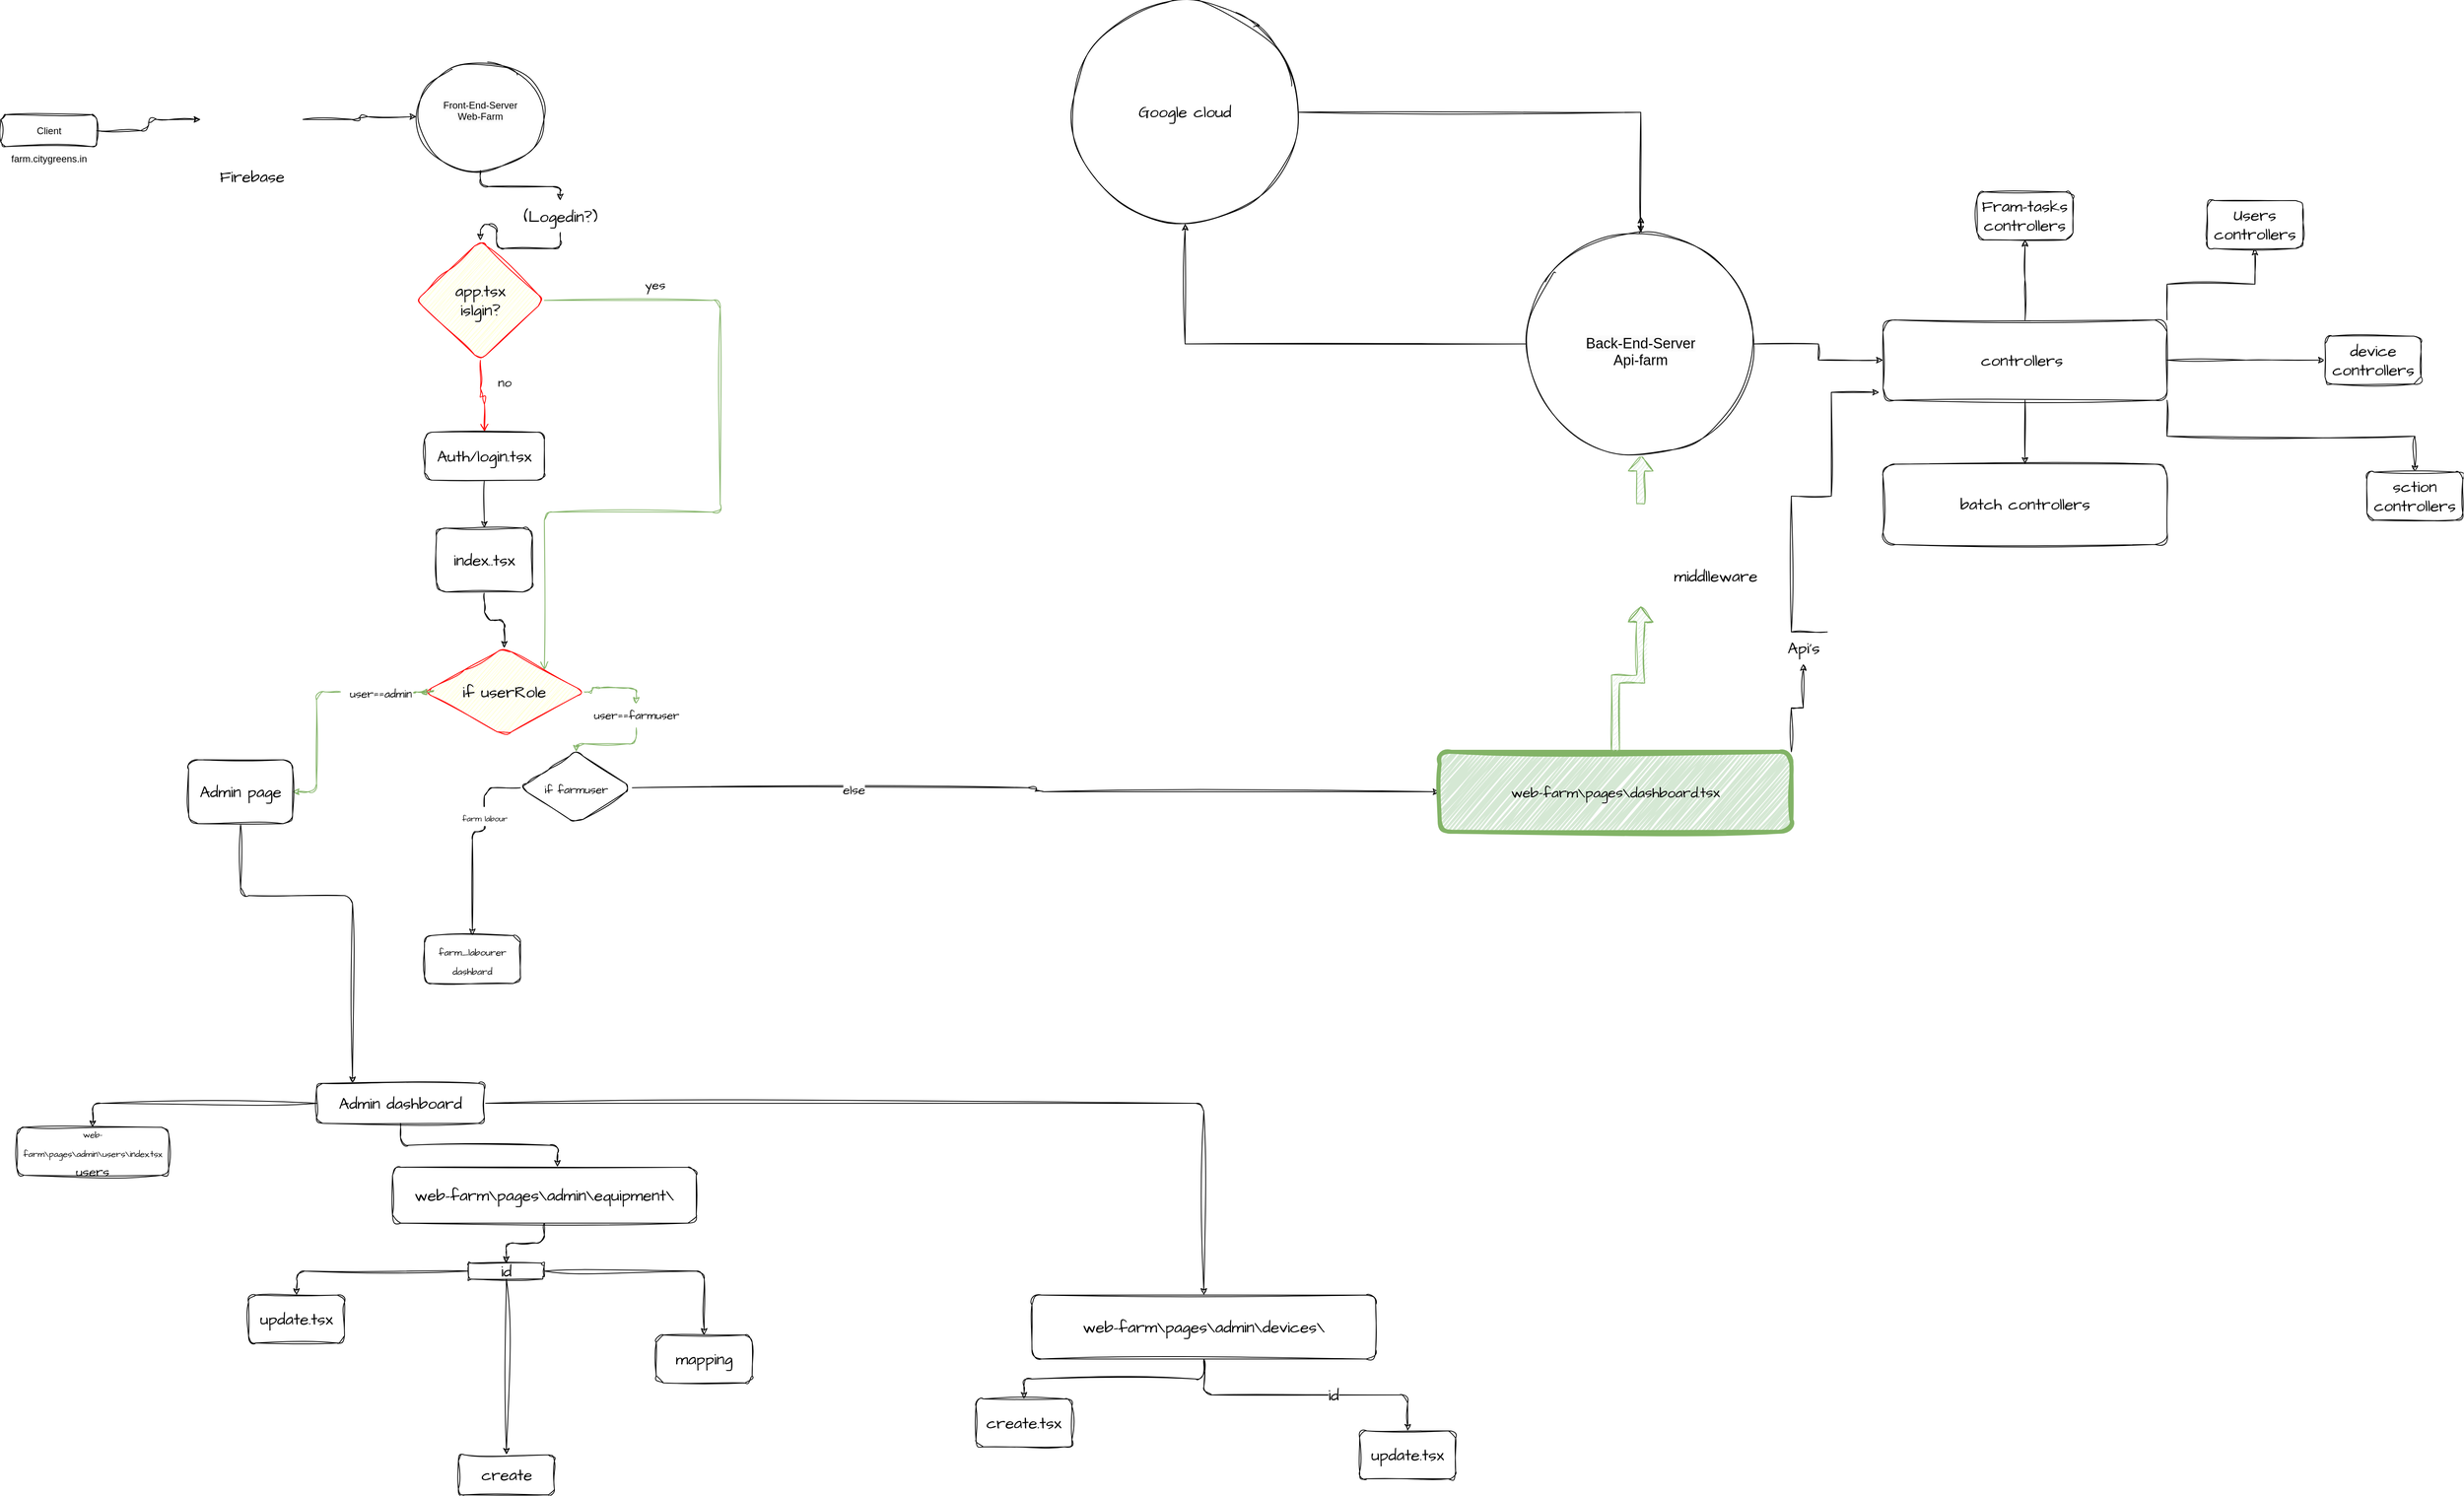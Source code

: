 <mxfile version="22.1.11" type="github">
  <diagram name="Page-1" id="38AWu0ithDpehenj5_Hg">
    <mxGraphModel dx="2950" dy="2254" grid="1" gridSize="10" guides="1" tooltips="1" connect="1" arrows="1" fold="1" page="1" pageScale="1" pageWidth="850" pageHeight="1100" math="0" shadow="0">
      <root>
        <mxCell id="0" />
        <mxCell id="1" parent="0" />
        <mxCell id="stBYUiCJ1t7HYM49T5S_-6" style="edgeStyle=orthogonalEdgeStyle;rounded=1;orthogonalLoop=1;jettySize=auto;html=1;entryX=0;entryY=0.5;entryDx=0;entryDy=0;sketch=1;curveFitting=1;jiggle=2;" parent="1" source="5xN0W6Zi_0lcxwB41Lh0-23" target="stBYUiCJ1t7HYM49T5S_-11" edge="1">
          <mxGeometry relative="1" as="geometry">
            <mxPoint x="370" y="85" as="targetPoint" />
          </mxGeometry>
        </mxCell>
        <mxCell id="stBYUiCJ1t7HYM49T5S_-5" value="" style="rounded=1;whiteSpace=wrap;html=1;sketch=1;curveFitting=1;jiggle=2;" parent="1" vertex="1">
          <mxGeometry x="-160" y="92.5" width="120" height="40" as="geometry" />
        </mxCell>
        <mxCell id="stBYUiCJ1t7HYM49T5S_-7" value="Client" style="text;html=1;align=center;verticalAlign=middle;resizable=0;points=[];autosize=1;strokeColor=none;fillColor=none;rounded=1;sketch=1;curveFitting=1;jiggle=2;" parent="1" vertex="1">
          <mxGeometry x="-125" y="97.5" width="50" height="30" as="geometry" />
        </mxCell>
        <mxCell id="stBYUiCJ1t7HYM49T5S_-10" value="farm.citygreens.in" style="text;html=1;align=center;verticalAlign=middle;resizable=0;points=[];autosize=1;strokeColor=none;fillColor=none;rounded=1;sketch=1;curveFitting=1;jiggle=2;" parent="1" vertex="1">
          <mxGeometry x="-160" y="132.5" width="120" height="30" as="geometry" />
        </mxCell>
        <mxCell id="stBYUiCJ1t7HYM49T5S_-19" value="" style="edgeStyle=orthogonalEdgeStyle;rounded=1;sketch=1;hachureGap=4;jiggle=2;curveFitting=1;orthogonalLoop=1;jettySize=auto;html=1;fontFamily=Architects Daughter;fontSource=https%3A%2F%2Ffonts.googleapis.com%2Fcss%3Ffamily%3DArchitects%2BDaughter;fontSize=16;" parent="1" source="stBYUiCJ1t7HYM49T5S_-205" target="stBYUiCJ1t7HYM49T5S_-14" edge="1">
          <mxGeometry relative="1" as="geometry" />
        </mxCell>
        <mxCell id="stBYUiCJ1t7HYM49T5S_-11" value="&#xa;&lt;span style=&quot;color: rgb(0, 0, 0); font-family: Helvetica; font-size: 12px; font-style: normal; font-variant-ligatures: normal; font-variant-caps: normal; font-weight: 400; letter-spacing: normal; orphans: 2; text-align: center; text-indent: 0px; text-transform: none; widows: 2; word-spacing: 0px; -webkit-text-stroke-width: 0px; background-color: rgb(251, 251, 251); text-decoration-thickness: initial; text-decoration-style: initial; text-decoration-color: initial; float: none; display: inline !important;&quot;&gt;Front-End-Server&lt;/span&gt;&lt;br style=&quot;border-color: var(--border-color); color: rgb(0, 0, 0); font-family: Helvetica; font-size: 12px; font-style: normal; font-variant-ligatures: normal; font-variant-caps: normal; font-weight: 400; letter-spacing: normal; orphans: 2; text-align: center; text-indent: 0px; text-transform: none; widows: 2; word-spacing: 0px; -webkit-text-stroke-width: 0px; background-color: rgb(251, 251, 251); text-decoration-thickness: initial; text-decoration-style: initial; text-decoration-color: initial;&quot;&gt;&lt;span style=&quot;color: rgb(0, 0, 0); font-family: Helvetica; font-size: 12px; font-style: normal; font-variant-ligatures: normal; font-variant-caps: normal; font-weight: 400; letter-spacing: normal; orphans: 2; text-align: center; text-indent: 0px; text-transform: none; widows: 2; word-spacing: 0px; -webkit-text-stroke-width: 0px; background-color: rgb(251, 251, 251); text-decoration-thickness: initial; text-decoration-style: initial; text-decoration-color: initial; float: none; display: inline !important;&quot;&gt;Web-Farm&lt;/span&gt;&#xa;&#xa;" style="ellipse;whiteSpace=wrap;html=1;rounded=1;sketch=1;curveFitting=1;jiggle=2;" parent="1" vertex="1">
          <mxGeometry x="360" y="27.5" width="160" height="135" as="geometry" />
        </mxCell>
        <mxCell id="stBYUiCJ1t7HYM49T5S_-14" value="app.tsx&lt;br&gt;islgin?" style="rhombus;whiteSpace=wrap;html=1;fontColor=#000000;fillColor=#ffffc0;strokeColor=#ff0000;rounded=1;sketch=1;hachureGap=4;jiggle=2;curveFitting=1;fontFamily=Architects Daughter;fontSource=https%3A%2F%2Ffonts.googleapis.com%2Fcss%3Ffamily%3DArchitects%2BDaughter;fontSize=20;" parent="1" vertex="1">
          <mxGeometry x="360" y="250" width="160" height="150" as="geometry" />
        </mxCell>
        <mxCell id="stBYUiCJ1t7HYM49T5S_-15" value="no" style="edgeStyle=orthogonalEdgeStyle;html=1;align=left;verticalAlign=bottom;endArrow=open;endSize=8;strokeColor=#ff0000;rounded=1;sketch=1;hachureGap=4;jiggle=2;curveFitting=1;fontFamily=Architects Daughter;fontSource=https%3A%2F%2Ffonts.googleapis.com%2Fcss%3Ffamily%3DArchitects%2BDaughter;fontSize=16;entryX=0.5;entryY=0;entryDx=0;entryDy=0;" parent="1" source="stBYUiCJ1t7HYM49T5S_-14" target="stBYUiCJ1t7HYM49T5S_-21" edge="1">
          <mxGeometry x="0.053" y="16" relative="1" as="geometry">
            <mxPoint x="710" y="380" as="targetPoint" />
            <mxPoint x="-1" y="-5" as="offset" />
          </mxGeometry>
        </mxCell>
        <mxCell id="stBYUiCJ1t7HYM49T5S_-16" value="yes" style="edgeStyle=orthogonalEdgeStyle;html=1;align=left;verticalAlign=top;endArrow=open;endSize=8;strokeColor=#82b366;rounded=1;sketch=1;hachureGap=4;jiggle=2;curveFitting=1;fontFamily=Architects Daughter;fontSource=https%3A%2F%2Ffonts.googleapis.com%2Fcss%3Ffamily%3DArchitects%2BDaughter;fontSize=16;fillColor=#d5e8d4;entryX=1;entryY=0;entryDx=0;entryDy=0;" parent="1" source="stBYUiCJ1t7HYM49T5S_-14" target="stBYUiCJ1t7HYM49T5S_-27" edge="1">
          <mxGeometry x="-0.726" y="35" relative="1" as="geometry">
            <mxPoint x="710" y="590" as="targetPoint" />
            <Array as="points">
              <mxPoint x="740" y="325" />
              <mxPoint x="740" y="590" />
              <mxPoint x="520" y="590" />
            </Array>
            <mxPoint as="offset" />
          </mxGeometry>
        </mxCell>
        <mxCell id="stBYUiCJ1t7HYM49T5S_-26" value="" style="edgeStyle=orthogonalEdgeStyle;rounded=1;sketch=1;hachureGap=4;jiggle=2;curveFitting=1;orthogonalLoop=1;jettySize=auto;html=1;fontFamily=Architects Daughter;fontSource=https%3A%2F%2Ffonts.googleapis.com%2Fcss%3Ffamily%3DArchitects%2BDaughter;fontSize=16;" parent="1" source="stBYUiCJ1t7HYM49T5S_-21" target="stBYUiCJ1t7HYM49T5S_-25" edge="1">
          <mxGeometry relative="1" as="geometry" />
        </mxCell>
        <mxCell id="stBYUiCJ1t7HYM49T5S_-21" value="Auth/login.tsx" style="rounded=1;whiteSpace=wrap;html=1;sketch=1;hachureGap=4;jiggle=2;curveFitting=1;fontFamily=Architects Daughter;fontSource=https%3A%2F%2Ffonts.googleapis.com%2Fcss%3Ffamily%3DArchitects%2BDaughter;fontSize=20;" parent="1" vertex="1">
          <mxGeometry x="370" y="490" width="150" height="60" as="geometry" />
        </mxCell>
        <mxCell id="stBYUiCJ1t7HYM49T5S_-30" style="edgeStyle=orthogonalEdgeStyle;rounded=1;sketch=1;hachureGap=4;jiggle=2;curveFitting=1;orthogonalLoop=1;jettySize=auto;html=1;entryX=0.5;entryY=0;entryDx=0;entryDy=0;fontFamily=Architects Daughter;fontSource=https%3A%2F%2Ffonts.googleapis.com%2Fcss%3Ffamily%3DArchitects%2BDaughter;fontSize=16;" parent="1" source="stBYUiCJ1t7HYM49T5S_-25" target="stBYUiCJ1t7HYM49T5S_-27" edge="1">
          <mxGeometry relative="1" as="geometry" />
        </mxCell>
        <mxCell id="stBYUiCJ1t7HYM49T5S_-25" value="index..tsx" style="whiteSpace=wrap;html=1;fontSize=20;fontFamily=Architects Daughter;rounded=1;sketch=1;hachureGap=4;jiggle=2;curveFitting=1;fontSource=https%3A%2F%2Ffonts.googleapis.com%2Fcss%3Ffamily%3DArchitects%2BDaughter;" parent="1" vertex="1">
          <mxGeometry x="385" y="610" width="120" height="80" as="geometry" />
        </mxCell>
        <mxCell id="stBYUiCJ1t7HYM49T5S_-169" style="edgeStyle=orthogonalEdgeStyle;rounded=1;sketch=1;hachureGap=4;jiggle=2;curveFitting=1;orthogonalLoop=1;jettySize=auto;html=1;fontFamily=Architects Daughter;fontSource=https%3A%2F%2Ffonts.googleapis.com%2Fcss%3Ffamily%3DArchitects%2BDaughter;fontSize=16;fillColor=#d5e8d4;strokeColor=#82b366;entryX=0.5;entryY=0;entryDx=0;entryDy=0;" parent="1" source="stBYUiCJ1t7HYM49T5S_-179" target="stBYUiCJ1t7HYM49T5S_-176" edge="1">
          <mxGeometry relative="1" as="geometry">
            <mxPoint x="420" y="890" as="targetPoint" />
          </mxGeometry>
        </mxCell>
        <mxCell id="stBYUiCJ1t7HYM49T5S_-173" style="edgeStyle=orthogonalEdgeStyle;rounded=1;sketch=1;hachureGap=4;jiggle=2;curveFitting=1;orthogonalLoop=1;jettySize=auto;html=1;entryX=1;entryY=0.5;entryDx=0;entryDy=0;fontFamily=Architects Daughter;fontSource=https%3A%2F%2Ffonts.googleapis.com%2Fcss%3Ffamily%3DArchitects%2BDaughter;fontSize=16;fillColor=#d5e8d4;strokeColor=#82b366;" parent="1" source="stBYUiCJ1t7HYM49T5S_-177" target="stBYUiCJ1t7HYM49T5S_-172" edge="1">
          <mxGeometry relative="1" as="geometry" />
        </mxCell>
        <mxCell id="stBYUiCJ1t7HYM49T5S_-27" value="if userRole" style="rhombus;whiteSpace=wrap;html=1;fontColor=#000000;fillColor=#ffffc0;strokeColor=#ff0000;rounded=1;sketch=1;hachureGap=4;jiggle=2;curveFitting=1;fontFamily=Architects Daughter;fontSource=https%3A%2F%2Ffonts.googleapis.com%2Fcss%3Ffamily%3DArchitects%2BDaughter;fontSize=20;" parent="1" vertex="1">
          <mxGeometry x="370" y="760" width="200" height="110" as="geometry" />
        </mxCell>
        <mxCell id="stBYUiCJ1t7HYM49T5S_-189" value="" style="edgeStyle=orthogonalEdgeStyle;rounded=1;sketch=1;hachureGap=4;jiggle=2;curveFitting=1;orthogonalLoop=1;jettySize=auto;html=1;fontFamily=Architects Daughter;fontSource=https%3A%2F%2Ffonts.googleapis.com%2Fcss%3Ffamily%3DArchitects%2BDaughter;fontSize=16;" parent="1" source="stBYUiCJ1t7HYM49T5S_-172" target="stBYUiCJ1t7HYM49T5S_-188" edge="1">
          <mxGeometry relative="1" as="geometry">
            <Array as="points">
              <mxPoint x="140" y="1070" />
              <mxPoint x="280" y="1070" />
            </Array>
          </mxGeometry>
        </mxCell>
        <mxCell id="stBYUiCJ1t7HYM49T5S_-172" value="Admin page" style="rounded=1;whiteSpace=wrap;html=1;sketch=1;hachureGap=4;jiggle=2;curveFitting=1;fontFamily=Architects Daughter;fontSource=https%3A%2F%2Ffonts.googleapis.com%2Fcss%3Ffamily%3DArchitects%2BDaughter;fontSize=20;" parent="1" vertex="1">
          <mxGeometry x="75" y="900" width="130" height="80" as="geometry" />
        </mxCell>
        <mxCell id="stBYUiCJ1t7HYM49T5S_-181" style="edgeStyle=orthogonalEdgeStyle;rounded=1;sketch=1;hachureGap=4;jiggle=2;curveFitting=1;orthogonalLoop=1;jettySize=auto;html=1;exitX=0;exitY=0.5;exitDx=0;exitDy=0;fontFamily=Architects Daughter;fontSource=https%3A%2F%2Ffonts.googleapis.com%2Fcss%3Ffamily%3DArchitects%2BDaughter;fontSize=16;" parent="1" source="stBYUiCJ1t7HYM49T5S_-176" target="stBYUiCJ1t7HYM49T5S_-182" edge="1">
          <mxGeometry relative="1" as="geometry">
            <mxPoint x="390" y="960" as="targetPoint" />
            <Array as="points">
              <mxPoint x="445" y="935" />
              <mxPoint x="445" y="990" />
            </Array>
          </mxGeometry>
        </mxCell>
        <mxCell id="stBYUiCJ1t7HYM49T5S_-183" value="&lt;font style=&quot;font-size: 10px;&quot;&gt;farm labour&lt;/font&gt;" style="edgeLabel;html=1;align=center;verticalAlign=middle;resizable=0;points=[];fontSize=20;fontFamily=Architects Daughter;" parent="stBYUiCJ1t7HYM49T5S_-181" vertex="1" connectable="0">
          <mxGeometry x="-0.765" relative="1" as="geometry">
            <mxPoint x="-16" y="35" as="offset" />
          </mxGeometry>
        </mxCell>
        <mxCell id="stBYUiCJ1t7HYM49T5S_-185" value="" style="edgeStyle=orthogonalEdgeStyle;rounded=1;sketch=1;hachureGap=4;jiggle=2;curveFitting=1;orthogonalLoop=1;jettySize=auto;html=1;fontFamily=Architects Daughter;fontSource=https%3A%2F%2Ffonts.googleapis.com%2Fcss%3Ffamily%3DArchitects%2BDaughter;fontSize=16;" parent="1" source="stBYUiCJ1t7HYM49T5S_-176" target="stBYUiCJ1t7HYM49T5S_-184" edge="1">
          <mxGeometry relative="1" as="geometry" />
        </mxCell>
        <mxCell id="stBYUiCJ1t7HYM49T5S_-186" value="&lt;font style=&quot;font-size: 16px;&quot;&gt;else&lt;/font&gt;" style="edgeLabel;html=1;align=center;verticalAlign=middle;resizable=0;points=[];fontSize=20;fontFamily=Architects Daughter;" parent="stBYUiCJ1t7HYM49T5S_-185" vertex="1" connectable="0">
          <mxGeometry x="-0.454" y="-1" relative="1" as="geometry">
            <mxPoint as="offset" />
          </mxGeometry>
        </mxCell>
        <mxCell id="stBYUiCJ1t7HYM49T5S_-176" value="&lt;font style=&quot;font-size: 14px;&quot;&gt;if farmuser&lt;/font&gt;" style="rhombus;whiteSpace=wrap;html=1;rounded=1;sketch=1;hachureGap=4;jiggle=2;curveFitting=1;fontFamily=Architects Daughter;fontSource=https%3A%2F%2Ffonts.googleapis.com%2Fcss%3Ffamily%3DArchitects%2BDaughter;fontSize=20;" parent="1" vertex="1">
          <mxGeometry x="490" y="890" width="140" height="90" as="geometry" />
        </mxCell>
        <mxCell id="stBYUiCJ1t7HYM49T5S_-178" value="" style="edgeStyle=orthogonalEdgeStyle;rounded=1;sketch=1;hachureGap=4;jiggle=2;curveFitting=1;orthogonalLoop=1;jettySize=auto;html=1;entryX=1;entryY=0.5;entryDx=0;entryDy=0;fontFamily=Architects Daughter;fontSource=https%3A%2F%2Ffonts.googleapis.com%2Fcss%3Ffamily%3DArchitects%2BDaughter;fontSize=16;fillColor=#d5e8d4;strokeColor=#82b366;" parent="1" source="stBYUiCJ1t7HYM49T5S_-27" target="stBYUiCJ1t7HYM49T5S_-177" edge="1">
          <mxGeometry relative="1" as="geometry">
            <mxPoint x="370" y="815" as="sourcePoint" />
            <mxPoint x="240" y="890" as="targetPoint" />
          </mxGeometry>
        </mxCell>
        <mxCell id="stBYUiCJ1t7HYM49T5S_-177" value="&lt;font style=&quot;font-size: 14px;&quot;&gt;user==admin&lt;/font&gt;" style="text;html=1;align=center;verticalAlign=middle;resizable=0;points=[];autosize=1;strokeColor=none;fillColor=none;fontSize=20;fontFamily=Architects Daughter;" parent="1" vertex="1">
          <mxGeometry x="265" y="795" width="100" height="40" as="geometry" />
        </mxCell>
        <mxCell id="stBYUiCJ1t7HYM49T5S_-180" value="" style="edgeStyle=orthogonalEdgeStyle;rounded=1;sketch=1;hachureGap=4;jiggle=2;curveFitting=1;orthogonalLoop=1;jettySize=auto;html=1;fontFamily=Architects Daughter;fontSource=https%3A%2F%2Ffonts.googleapis.com%2Fcss%3Ffamily%3DArchitects%2BDaughter;fontSize=16;fillColor=#d5e8d4;strokeColor=#82b366;entryX=0.5;entryY=0;entryDx=0;entryDy=0;" parent="1" source="stBYUiCJ1t7HYM49T5S_-27" target="stBYUiCJ1t7HYM49T5S_-179" edge="1">
          <mxGeometry relative="1" as="geometry">
            <mxPoint x="470" y="910" as="targetPoint" />
            <mxPoint x="470" y="870" as="sourcePoint" />
            <Array as="points">
              <mxPoint x="580" y="815" />
              <mxPoint x="580" y="810" />
              <mxPoint x="635" y="810" />
            </Array>
          </mxGeometry>
        </mxCell>
        <mxCell id="stBYUiCJ1t7HYM49T5S_-179" value="&lt;font style=&quot;font-size: 14px;&quot;&gt;user==farmuser&lt;/font&gt;" style="text;html=1;align=center;verticalAlign=middle;resizable=0;points=[];autosize=1;strokeColor=none;fillColor=none;fontSize=14;fontFamily=Architects Daughter;" parent="1" vertex="1">
          <mxGeometry x="570" y="830" width="130" height="30" as="geometry" />
        </mxCell>
        <mxCell id="stBYUiCJ1t7HYM49T5S_-182" value="&lt;font style=&quot;font-size: 12px;&quot;&gt;farm_labourer dashbard&lt;/font&gt;" style="rounded=1;whiteSpace=wrap;html=1;sketch=1;hachureGap=4;jiggle=2;curveFitting=1;fontFamily=Architects Daughter;fontSource=https%3A%2F%2Ffonts.googleapis.com%2Fcss%3Ffamily%3DArchitects%2BDaughter;fontSize=20;" parent="1" vertex="1">
          <mxGeometry x="370" y="1120" width="120" height="60" as="geometry" />
        </mxCell>
        <mxCell id="5xN0W6Zi_0lcxwB41Lh0-8" style="edgeStyle=orthogonalEdgeStyle;rounded=0;sketch=1;hachureGap=4;jiggle=2;curveFitting=1;orthogonalLoop=1;jettySize=auto;html=1;entryX=0.5;entryY=1;entryDx=0;entryDy=0;fontFamily=Architects Daughter;fontSource=https%3A%2F%2Ffonts.googleapis.com%2Fcss%3Ffamily%3DArchitects%2BDaughter;fontSize=16;fillColor=#d5e8d4;strokeColor=#82b366;shape=flexArrow;" edge="1" parent="1" source="5xN0W6Zi_0lcxwB41Lh0-27" target="5xN0W6Zi_0lcxwB41Lh0-7">
          <mxGeometry relative="1" as="geometry" />
        </mxCell>
        <mxCell id="stBYUiCJ1t7HYM49T5S_-184" value="&lt;font style=&quot;font-size: 18px;&quot;&gt;web-farm\pages\dashboard.tsx&lt;/font&gt;" style="whiteSpace=wrap;html=1;fontSize=20;fontFamily=Architects Daughter;rounded=1;sketch=1;hachureGap=4;jiggle=2;curveFitting=1;fontSource=https%3A%2F%2Ffonts.googleapis.com%2Fcss%3Ffamily%3DArchitects%2BDaughter;fillColor=#d5e8d4;strokeColor=#82b366;strokeWidth=5;" parent="1" vertex="1">
          <mxGeometry x="1640" y="890" width="440" height="100" as="geometry" />
        </mxCell>
        <mxCell id="stBYUiCJ1t7HYM49T5S_-191" value="" style="edgeStyle=orthogonalEdgeStyle;rounded=1;sketch=1;hachureGap=4;jiggle=2;curveFitting=1;orthogonalLoop=1;jettySize=auto;html=1;fontFamily=Architects Daughter;fontSource=https%3A%2F%2Ffonts.googleapis.com%2Fcss%3Ffamily%3DArchitects%2BDaughter;fontSize=16;" parent="1" source="stBYUiCJ1t7HYM49T5S_-188" target="stBYUiCJ1t7HYM49T5S_-190" edge="1">
          <mxGeometry relative="1" as="geometry" />
        </mxCell>
        <mxCell id="stBYUiCJ1t7HYM49T5S_-204" value="" style="edgeStyle=orthogonalEdgeStyle;rounded=1;sketch=1;hachureGap=4;jiggle=2;curveFitting=1;orthogonalLoop=1;jettySize=auto;html=1;fontFamily=Architects Daughter;fontSource=https%3A%2F%2Ffonts.googleapis.com%2Fcss%3Ffamily%3DArchitects%2BDaughter;fontSize=16;" parent="1" source="stBYUiCJ1t7HYM49T5S_-188" target="stBYUiCJ1t7HYM49T5S_-203" edge="1">
          <mxGeometry relative="1" as="geometry" />
        </mxCell>
        <mxCell id="stBYUiCJ1t7HYM49T5S_-188" value="Admin dashboard" style="whiteSpace=wrap;html=1;fontSize=20;fontFamily=Architects Daughter;rounded=1;sketch=1;hachureGap=4;jiggle=2;curveFitting=1;fontSource=https%3A%2F%2Ffonts.googleapis.com%2Fcss%3Ffamily%3DArchitects%2BDaughter;" parent="1" vertex="1">
          <mxGeometry x="235" y="1305" width="210" height="50" as="geometry" />
        </mxCell>
        <mxCell id="stBYUiCJ1t7HYM49T5S_-190" value="&lt;font style=&quot;&quot;&gt;&lt;span style=&quot;font-size: 11px;&quot;&gt;web-farm\pages\admin\users\index.tsx&lt;/span&gt;&lt;br&gt;&lt;font style=&quot;font-size: 16px;&quot;&gt;users&lt;/font&gt;&lt;br&gt;&lt;/font&gt;" style="whiteSpace=wrap;html=1;fontSize=20;fontFamily=Architects Daughter;rounded=1;sketch=1;hachureGap=4;jiggle=2;curveFitting=1;fontSource=https%3A%2F%2Ffonts.googleapis.com%2Fcss%3Ffamily%3DArchitects%2BDaughter;" parent="1" vertex="1">
          <mxGeometry x="-140" y="1360" width="190" height="60" as="geometry" />
        </mxCell>
        <mxCell id="stBYUiCJ1t7HYM49T5S_-195" value="" style="edgeStyle=orthogonalEdgeStyle;rounded=1;sketch=1;hachureGap=4;jiggle=2;curveFitting=1;orthogonalLoop=1;jettySize=auto;html=1;fontFamily=Architects Daughter;fontSource=https%3A%2F%2Ffonts.googleapis.com%2Fcss%3Ffamily%3DArchitects%2BDaughter;fontSize=16;" parent="1" source="stBYUiCJ1t7HYM49T5S_-192" target="stBYUiCJ1t7HYM49T5S_-194" edge="1">
          <mxGeometry relative="1" as="geometry" />
        </mxCell>
        <mxCell id="stBYUiCJ1t7HYM49T5S_-192" value="&lt;font style=&quot;font-size: 20px;&quot;&gt;web-farm\pages\admin\equipment\&lt;/font&gt;" style="whiteSpace=wrap;html=1;fontSize=20;fontFamily=Architects Daughter;rounded=1;sketch=1;hachureGap=4;jiggle=2;curveFitting=1;fontSource=https%3A%2F%2Ffonts.googleapis.com%2Fcss%3Ffamily%3DArchitects%2BDaughter;" parent="1" vertex="1">
          <mxGeometry x="330" y="1410" width="380" height="70" as="geometry" />
        </mxCell>
        <mxCell id="stBYUiCJ1t7HYM49T5S_-193" style="edgeStyle=orthogonalEdgeStyle;rounded=1;sketch=1;hachureGap=4;jiggle=2;curveFitting=1;orthogonalLoop=1;jettySize=auto;html=1;entryX=0.543;entryY=-0.005;entryDx=0;entryDy=0;entryPerimeter=0;fontFamily=Architects Daughter;fontSource=https%3A%2F%2Ffonts.googleapis.com%2Fcss%3Ffamily%3DArchitects%2BDaughter;fontSize=16;" parent="1" source="stBYUiCJ1t7HYM49T5S_-188" target="stBYUiCJ1t7HYM49T5S_-192" edge="1">
          <mxGeometry relative="1" as="geometry" />
        </mxCell>
        <mxCell id="stBYUiCJ1t7HYM49T5S_-197" value="" style="edgeStyle=orthogonalEdgeStyle;rounded=1;sketch=1;hachureGap=4;jiggle=2;curveFitting=1;orthogonalLoop=1;jettySize=auto;html=1;fontFamily=Architects Daughter;fontSource=https%3A%2F%2Ffonts.googleapis.com%2Fcss%3Ffamily%3DArchitects%2BDaughter;fontSize=16;" parent="1" source="stBYUiCJ1t7HYM49T5S_-194" target="stBYUiCJ1t7HYM49T5S_-196" edge="1">
          <mxGeometry relative="1" as="geometry" />
        </mxCell>
        <mxCell id="stBYUiCJ1t7HYM49T5S_-199" value="" style="edgeStyle=orthogonalEdgeStyle;rounded=1;sketch=1;hachureGap=4;jiggle=2;curveFitting=1;orthogonalLoop=1;jettySize=auto;html=1;fontFamily=Architects Daughter;fontSource=https%3A%2F%2Ffonts.googleapis.com%2Fcss%3Ffamily%3DArchitects%2BDaughter;fontSize=16;" parent="1" source="stBYUiCJ1t7HYM49T5S_-194" target="stBYUiCJ1t7HYM49T5S_-198" edge="1">
          <mxGeometry relative="1" as="geometry" />
        </mxCell>
        <mxCell id="stBYUiCJ1t7HYM49T5S_-201" value="" style="edgeStyle=orthogonalEdgeStyle;rounded=1;sketch=1;hachureGap=4;jiggle=2;curveFitting=1;orthogonalLoop=1;jettySize=auto;html=1;fontFamily=Architects Daughter;fontSource=https%3A%2F%2Ffonts.googleapis.com%2Fcss%3Ffamily%3DArchitects%2BDaughter;fontSize=16;" parent="1" source="stBYUiCJ1t7HYM49T5S_-194" target="stBYUiCJ1t7HYM49T5S_-200" edge="1">
          <mxGeometry relative="1" as="geometry" />
        </mxCell>
        <mxCell id="stBYUiCJ1t7HYM49T5S_-194" value="id" style="whiteSpace=wrap;html=1;fontSize=20;fontFamily=Architects Daughter;rounded=1;sketch=1;hachureGap=4;jiggle=2;curveFitting=1;fontSource=https%3A%2F%2Ffonts.googleapis.com%2Fcss%3Ffamily%3DArchitects%2BDaughter;" parent="1" vertex="1">
          <mxGeometry x="425" y="1530" width="95" height="20" as="geometry" />
        </mxCell>
        <mxCell id="stBYUiCJ1t7HYM49T5S_-196" value="update.tsx" style="whiteSpace=wrap;html=1;fontSize=20;fontFamily=Architects Daughter;rounded=1;sketch=1;hachureGap=4;jiggle=2;curveFitting=1;fontSource=https%3A%2F%2Ffonts.googleapis.com%2Fcss%3Ffamily%3DArchitects%2BDaughter;" parent="1" vertex="1">
          <mxGeometry x="150" y="1570" width="120" height="60" as="geometry" />
        </mxCell>
        <mxCell id="stBYUiCJ1t7HYM49T5S_-198" value="create" style="whiteSpace=wrap;html=1;fontSize=20;fontFamily=Architects Daughter;rounded=1;sketch=1;hachureGap=4;jiggle=2;curveFitting=1;fontSource=https%3A%2F%2Ffonts.googleapis.com%2Fcss%3Ffamily%3DArchitects%2BDaughter;" parent="1" vertex="1">
          <mxGeometry x="412.5" y="1770" width="120" height="50" as="geometry" />
        </mxCell>
        <mxCell id="stBYUiCJ1t7HYM49T5S_-200" value="mapping" style="whiteSpace=wrap;html=1;fontSize=20;fontFamily=Architects Daughter;rounded=1;sketch=1;hachureGap=4;jiggle=2;curveFitting=1;fontSource=https%3A%2F%2Ffonts.googleapis.com%2Fcss%3Ffamily%3DArchitects%2BDaughter;" parent="1" vertex="1">
          <mxGeometry x="660" y="1620" width="120" height="60" as="geometry" />
        </mxCell>
        <mxCell id="stBYUiCJ1t7HYM49T5S_-208" value="" style="edgeStyle=orthogonalEdgeStyle;rounded=1;sketch=1;hachureGap=4;jiggle=2;curveFitting=1;orthogonalLoop=1;jettySize=auto;html=1;fontFamily=Architects Daughter;fontSource=https%3A%2F%2Ffonts.googleapis.com%2Fcss%3Ffamily%3DArchitects%2BDaughter;fontSize=16;" parent="1" source="stBYUiCJ1t7HYM49T5S_-203" target="stBYUiCJ1t7HYM49T5S_-207" edge="1">
          <mxGeometry relative="1" as="geometry" />
        </mxCell>
        <mxCell id="stBYUiCJ1t7HYM49T5S_-210" value="" style="edgeStyle=orthogonalEdgeStyle;rounded=1;sketch=1;hachureGap=4;jiggle=2;curveFitting=1;orthogonalLoop=1;jettySize=auto;html=1;fontFamily=Architects Daughter;fontSource=https%3A%2F%2Ffonts.googleapis.com%2Fcss%3Ffamily%3DArchitects%2BDaughter;fontSize=16;" parent="1" source="stBYUiCJ1t7HYM49T5S_-203" target="stBYUiCJ1t7HYM49T5S_-209" edge="1">
          <mxGeometry relative="1" as="geometry" />
        </mxCell>
        <mxCell id="stBYUiCJ1t7HYM49T5S_-211" value="id" style="edgeLabel;html=1;align=center;verticalAlign=middle;resizable=0;points=[];fontSize=20;fontFamily=Architects Daughter;" parent="stBYUiCJ1t7HYM49T5S_-210" vertex="1" connectable="0">
          <mxGeometry x="0.2" relative="1" as="geometry">
            <mxPoint as="offset" />
          </mxGeometry>
        </mxCell>
        <mxCell id="stBYUiCJ1t7HYM49T5S_-203" value="web-farm\pages\admin\devices\" style="whiteSpace=wrap;html=1;fontSize=20;fontFamily=Architects Daughter;rounded=1;sketch=1;hachureGap=4;jiggle=2;curveFitting=1;fontSource=https%3A%2F%2Ffonts.googleapis.com%2Fcss%3Ffamily%3DArchitects%2BDaughter;" parent="1" vertex="1">
          <mxGeometry x="1130" y="1570" width="430" height="80" as="geometry" />
        </mxCell>
        <mxCell id="stBYUiCJ1t7HYM49T5S_-206" value="" style="edgeStyle=orthogonalEdgeStyle;rounded=1;sketch=1;hachureGap=4;jiggle=2;curveFitting=1;orthogonalLoop=1;jettySize=auto;html=1;fontFamily=Architects Daughter;fontSource=https%3A%2F%2Ffonts.googleapis.com%2Fcss%3Ffamily%3DArchitects%2BDaughter;fontSize=16;" parent="1" source="stBYUiCJ1t7HYM49T5S_-11" target="stBYUiCJ1t7HYM49T5S_-205" edge="1">
          <mxGeometry relative="1" as="geometry">
            <mxPoint x="440" y="163" as="sourcePoint" />
            <mxPoint x="440" y="250" as="targetPoint" />
          </mxGeometry>
        </mxCell>
        <mxCell id="stBYUiCJ1t7HYM49T5S_-205" value="(Logedin?)" style="text;html=1;align=center;verticalAlign=middle;resizable=0;points=[];autosize=1;strokeColor=none;fillColor=none;fontSize=20;fontFamily=Architects Daughter;" parent="1" vertex="1">
          <mxGeometry x="480" y="200" width="120" height="40" as="geometry" />
        </mxCell>
        <mxCell id="stBYUiCJ1t7HYM49T5S_-207" value="create.tsx" style="whiteSpace=wrap;html=1;fontSize=20;fontFamily=Architects Daughter;rounded=1;sketch=1;hachureGap=4;jiggle=2;curveFitting=1;fontSource=https%3A%2F%2Ffonts.googleapis.com%2Fcss%3Ffamily%3DArchitects%2BDaughter;" parent="1" vertex="1">
          <mxGeometry x="1060" y="1700" width="120" height="60" as="geometry" />
        </mxCell>
        <mxCell id="stBYUiCJ1t7HYM49T5S_-209" value="update.tsx" style="whiteSpace=wrap;html=1;fontSize=20;fontFamily=Architects Daughter;rounded=1;sketch=1;hachureGap=4;jiggle=2;curveFitting=1;fontSource=https%3A%2F%2Ffonts.googleapis.com%2Fcss%3Ffamily%3DArchitects%2BDaughter;" parent="1" vertex="1">
          <mxGeometry x="1540" y="1740" width="120" height="60" as="geometry" />
        </mxCell>
        <mxCell id="5xN0W6Zi_0lcxwB41Lh0-16" value="" style="edgeStyle=orthogonalEdgeStyle;rounded=0;sketch=1;hachureGap=4;jiggle=2;curveFitting=1;orthogonalLoop=1;jettySize=auto;html=1;fontFamily=Architects Daughter;fontSource=https%3A%2F%2Ffonts.googleapis.com%2Fcss%3Ffamily%3DArchitects%2BDaughter;fontSize=16;" edge="1" parent="1" source="5xN0W6Zi_0lcxwB41Lh0-7" target="5xN0W6Zi_0lcxwB41Lh0-15">
          <mxGeometry relative="1" as="geometry" />
        </mxCell>
        <mxCell id="5xN0W6Zi_0lcxwB41Lh0-22" value="" style="edgeStyle=orthogonalEdgeStyle;rounded=0;sketch=1;hachureGap=4;jiggle=2;curveFitting=1;orthogonalLoop=1;jettySize=auto;html=1;fontFamily=Architects Daughter;fontSource=https%3A%2F%2Ffonts.googleapis.com%2Fcss%3Ffamily%3DArchitects%2BDaughter;fontSize=16;" edge="1" parent="1" source="5xN0W6Zi_0lcxwB41Lh0-7" target="5xN0W6Zi_0lcxwB41Lh0-21">
          <mxGeometry relative="1" as="geometry" />
        </mxCell>
        <mxCell id="5xN0W6Zi_0lcxwB41Lh0-7" value="&lt;font style=&quot;font-size: 18px;&quot;&gt;&lt;br&gt;&lt;span style=&quot;color: rgb(0, 0, 0); font-family: Helvetica; font-style: normal; font-variant-ligatures: normal; font-variant-caps: normal; font-weight: 400; letter-spacing: normal; orphans: 2; text-align: center; text-indent: 0px; text-transform: none; widows: 2; word-spacing: 0px; -webkit-text-stroke-width: 0px; background-color: rgb(251, 251, 251); text-decoration-thickness: initial; text-decoration-style: initial; text-decoration-color: initial; float: none; display: inline !important;&quot;&gt;Back-End-Server&lt;/span&gt;&lt;br style=&quot;border-color: var(--border-color); color: rgb(0, 0, 0); font-family: Helvetica; font-style: normal; font-variant-ligatures: normal; font-variant-caps: normal; font-weight: 400; letter-spacing: normal; orphans: 2; text-align: center; text-indent: 0px; text-transform: none; widows: 2; word-spacing: 0px; -webkit-text-stroke-width: 0px; background-color: rgb(251, 251, 251); text-decoration-thickness: initial; text-decoration-style: initial; text-decoration-color: initial;&quot;&gt;Api-farm&lt;/font&gt;" style="ellipse;whiteSpace=wrap;html=1;rounded=1;sketch=1;curveFitting=1;jiggle=2;rotation=0;" vertex="1" parent="1">
          <mxGeometry x="1750" y="240.0" width="283.12" height="278.97" as="geometry" />
        </mxCell>
        <mxCell id="5xN0W6Zi_0lcxwB41Lh0-20" style="edgeStyle=orthogonalEdgeStyle;rounded=0;sketch=1;hachureGap=4;jiggle=2;curveFitting=1;orthogonalLoop=1;jettySize=auto;html=1;entryX=0.5;entryY=0;entryDx=0;entryDy=0;fontFamily=Architects Daughter;fontSource=https%3A%2F%2Ffonts.googleapis.com%2Fcss%3Ffamily%3DArchitects%2BDaughter;fontSize=16;" edge="1" parent="1" source="5xN0W6Zi_0lcxwB41Lh0-15" target="5xN0W6Zi_0lcxwB41Lh0-7">
          <mxGeometry relative="1" as="geometry" />
        </mxCell>
        <mxCell id="5xN0W6Zi_0lcxwB41Lh0-15" value="Google cloud" style="ellipse;whiteSpace=wrap;html=1;rounded=1;sketch=1;curveFitting=1;jiggle=2;rotation=0;hachureGap=4;fontFamily=Architects Daughter;fontSource=https%3A%2F%2Ffonts.googleapis.com%2Fcss%3Ffamily%3DArchitects%2BDaughter;fontSize=20;" vertex="1" parent="1">
          <mxGeometry x="1180" y="-50.0" width="283.12" height="278.97" as="geometry" />
        </mxCell>
        <mxCell id="5xN0W6Zi_0lcxwB41Lh0-32" value="" style="edgeStyle=orthogonalEdgeStyle;rounded=0;sketch=1;hachureGap=4;jiggle=2;curveFitting=1;orthogonalLoop=1;jettySize=auto;html=1;fontFamily=Architects Daughter;fontSource=https%3A%2F%2Ffonts.googleapis.com%2Fcss%3Ffamily%3DArchitects%2BDaughter;fontSize=16;" edge="1" parent="1" source="5xN0W6Zi_0lcxwB41Lh0-21" target="5xN0W6Zi_0lcxwB41Lh0-31">
          <mxGeometry relative="1" as="geometry" />
        </mxCell>
        <mxCell id="5xN0W6Zi_0lcxwB41Lh0-34" value="" style="edgeStyle=orthogonalEdgeStyle;rounded=0;sketch=1;hachureGap=4;jiggle=2;curveFitting=1;orthogonalLoop=1;jettySize=auto;html=1;fontFamily=Architects Daughter;fontSource=https%3A%2F%2Ffonts.googleapis.com%2Fcss%3Ffamily%3DArchitects%2BDaughter;fontSize=16;" edge="1" parent="1" source="5xN0W6Zi_0lcxwB41Lh0-21" target="5xN0W6Zi_0lcxwB41Lh0-33">
          <mxGeometry relative="1" as="geometry" />
        </mxCell>
        <mxCell id="5xN0W6Zi_0lcxwB41Lh0-36" value="" style="edgeStyle=orthogonalEdgeStyle;rounded=0;sketch=1;hachureGap=4;jiggle=2;curveFitting=1;orthogonalLoop=1;jettySize=auto;html=1;fontFamily=Architects Daughter;fontSource=https%3A%2F%2Ffonts.googleapis.com%2Fcss%3Ffamily%3DArchitects%2BDaughter;fontSize=16;" edge="1" parent="1" source="5xN0W6Zi_0lcxwB41Lh0-21" target="5xN0W6Zi_0lcxwB41Lh0-35">
          <mxGeometry relative="1" as="geometry" />
        </mxCell>
        <mxCell id="5xN0W6Zi_0lcxwB41Lh0-37" style="edgeStyle=orthogonalEdgeStyle;rounded=0;sketch=1;hachureGap=4;jiggle=2;curveFitting=1;orthogonalLoop=1;jettySize=auto;html=1;exitX=1;exitY=0;exitDx=0;exitDy=0;fontFamily=Architects Daughter;fontSource=https%3A%2F%2Ffonts.googleapis.com%2Fcss%3Ffamily%3DArchitects%2BDaughter;fontSize=16;" edge="1" parent="1" source="5xN0W6Zi_0lcxwB41Lh0-21" target="5xN0W6Zi_0lcxwB41Lh0-38">
          <mxGeometry relative="1" as="geometry">
            <mxPoint x="2660" y="230" as="targetPoint" />
          </mxGeometry>
        </mxCell>
        <mxCell id="5xN0W6Zi_0lcxwB41Lh0-39" style="edgeStyle=orthogonalEdgeStyle;rounded=0;sketch=1;hachureGap=4;jiggle=2;curveFitting=1;orthogonalLoop=1;jettySize=auto;html=1;exitX=1;exitY=1;exitDx=0;exitDy=0;fontFamily=Architects Daughter;fontSource=https%3A%2F%2Ffonts.googleapis.com%2Fcss%3Ffamily%3DArchitects%2BDaughter;fontSize=16;" edge="1" parent="1" source="5xN0W6Zi_0lcxwB41Lh0-21" target="5xN0W6Zi_0lcxwB41Lh0-40">
          <mxGeometry relative="1" as="geometry">
            <mxPoint x="2860" y="570" as="targetPoint" />
          </mxGeometry>
        </mxCell>
        <mxCell id="5xN0W6Zi_0lcxwB41Lh0-21" value="controllers&amp;nbsp;" style="whiteSpace=wrap;html=1;rounded=1;sketch=1;curveFitting=1;jiggle=2;hachureGap=4;fontFamily=Architects Daughter;fontSource=https%3A%2F%2Ffonts.googleapis.com%2Fcss%3Ffamily%3DArchitects%2BDaughter;fontSize=20;" vertex="1" parent="1">
          <mxGeometry x="2194.68" y="349.49" width="355.32" height="100.51" as="geometry" />
        </mxCell>
        <mxCell id="5xN0W6Zi_0lcxwB41Lh0-24" value="" style="edgeStyle=orthogonalEdgeStyle;rounded=1;orthogonalLoop=1;jettySize=auto;html=1;entryX=0;entryY=0.5;entryDx=0;entryDy=0;sketch=1;curveFitting=1;jiggle=2;" edge="1" parent="1" source="stBYUiCJ1t7HYM49T5S_-5" target="5xN0W6Zi_0lcxwB41Lh0-23">
          <mxGeometry relative="1" as="geometry">
            <mxPoint x="360" y="95" as="targetPoint" />
            <mxPoint x="160" y="60" as="sourcePoint" />
          </mxGeometry>
        </mxCell>
        <mxCell id="5xN0W6Zi_0lcxwB41Lh0-23" value="" style="shape=image;html=1;verticalAlign=top;verticalLabelPosition=bottom;labelBackgroundColor=#ffffff;imageAspect=0;aspect=fixed;image=https://cdn1.iconfinder.com/data/icons/business-handdrawn/512/security_handdrawn-128.png;sketch=1;hachureGap=4;jiggle=2;curveFitting=1;fontFamily=Architects Daughter;fontSource=https%3A%2F%2Ffonts.googleapis.com%2Fcss%3Ffamily%3DArchitects%2BDaughter;fontSize=20;" vertex="1" parent="1">
          <mxGeometry x="90" y="34.5" width="128" height="128" as="geometry" />
        </mxCell>
        <mxCell id="5xN0W6Zi_0lcxwB41Lh0-25" value="Firebase" style="text;html=1;align=center;verticalAlign=middle;resizable=0;points=[];autosize=1;strokeColor=none;fillColor=none;fontSize=20;fontFamily=Architects Daughter;" vertex="1" parent="1">
          <mxGeometry x="104" y="150" width="100" height="40" as="geometry" />
        </mxCell>
        <mxCell id="5xN0W6Zi_0lcxwB41Lh0-26" style="edgeStyle=orthogonalEdgeStyle;rounded=0;sketch=1;hachureGap=4;jiggle=2;curveFitting=1;orthogonalLoop=1;jettySize=auto;html=1;fontFamily=Architects Daughter;fontSource=https%3A%2F%2Ffonts.googleapis.com%2Fcss%3Ffamily%3DArchitects%2BDaughter;fontSize=16;" edge="1" parent="1">
          <mxGeometry relative="1" as="geometry">
            <mxPoint x="1891.56" y="220" as="targetPoint" />
            <mxPoint x="1892" y="240" as="sourcePoint" />
          </mxGeometry>
        </mxCell>
        <mxCell id="5xN0W6Zi_0lcxwB41Lh0-28" value="" style="edgeStyle=orthogonalEdgeStyle;rounded=0;sketch=1;hachureGap=4;jiggle=2;curveFitting=1;orthogonalLoop=1;jettySize=auto;html=1;entryX=0.5;entryY=1;entryDx=0;entryDy=0;fontFamily=Architects Daughter;fontSource=https%3A%2F%2Ffonts.googleapis.com%2Fcss%3Ffamily%3DArchitects%2BDaughter;fontSize=16;fillColor=#d5e8d4;strokeColor=#82b366;shape=flexArrow;" edge="1" parent="1" source="stBYUiCJ1t7HYM49T5S_-184" target="5xN0W6Zi_0lcxwB41Lh0-27">
          <mxGeometry relative="1" as="geometry">
            <mxPoint x="1860" y="890" as="sourcePoint" />
            <mxPoint x="1892" y="519" as="targetPoint" />
          </mxGeometry>
        </mxCell>
        <mxCell id="5xN0W6Zi_0lcxwB41Lh0-27" value="" style="shape=image;html=1;verticalAlign=top;verticalLabelPosition=bottom;labelBackgroundColor=#ffffff;imageAspect=0;aspect=fixed;image=https://cdn1.iconfinder.com/data/icons/business-handdrawn/512/security_handdrawn-128.png;sketch=1;hachureGap=4;jiggle=2;curveFitting=1;fontFamily=Architects Daughter;fontSource=https%3A%2F%2Ffonts.googleapis.com%2Fcss%3Ffamily%3DArchitects%2BDaughter;fontSize=20;" vertex="1" parent="1">
          <mxGeometry x="1827.56" y="580" width="128" height="128" as="geometry" />
        </mxCell>
        <mxCell id="5xN0W6Zi_0lcxwB41Lh0-29" value="middlleware" style="text;html=1;align=center;verticalAlign=middle;resizable=0;points=[];autosize=1;strokeColor=none;fillColor=none;fontSize=20;fontFamily=Architects Daughter;" vertex="1" parent="1">
          <mxGeometry x="1920" y="650" width="130" height="40" as="geometry" />
        </mxCell>
        <mxCell id="5xN0W6Zi_0lcxwB41Lh0-31" value="batch controllers" style="whiteSpace=wrap;html=1;rounded=1;sketch=1;curveFitting=1;jiggle=2;hachureGap=4;fontFamily=Architects Daughter;fontSource=https%3A%2F%2Ffonts.googleapis.com%2Fcss%3Ffamily%3DArchitects%2BDaughter;fontSize=20;" vertex="1" parent="1">
          <mxGeometry x="2194.68" y="530" width="355.32" height="100.51" as="geometry" />
        </mxCell>
        <mxCell id="5xN0W6Zi_0lcxwB41Lh0-33" value="device controllers" style="whiteSpace=wrap;html=1;fontSize=20;fontFamily=Architects Daughter;rounded=1;sketch=1;curveFitting=1;jiggle=2;hachureGap=4;fontSource=https%3A%2F%2Ffonts.googleapis.com%2Fcss%3Ffamily%3DArchitects%2BDaughter;" vertex="1" parent="1">
          <mxGeometry x="2747.66" y="369.745" width="120" height="60" as="geometry" />
        </mxCell>
        <mxCell id="5xN0W6Zi_0lcxwB41Lh0-35" value="Fram-tasks controllers" style="whiteSpace=wrap;html=1;fontSize=20;fontFamily=Architects Daughter;rounded=1;sketch=1;curveFitting=1;jiggle=2;hachureGap=4;fontSource=https%3A%2F%2Ffonts.googleapis.com%2Fcss%3Ffamily%3DArchitects%2BDaughter;" vertex="1" parent="1">
          <mxGeometry x="2312.34" y="189.235" width="120" height="60" as="geometry" />
        </mxCell>
        <mxCell id="5xN0W6Zi_0lcxwB41Lh0-38" value="Users controllers" style="rounded=1;whiteSpace=wrap;html=1;sketch=1;hachureGap=4;jiggle=2;curveFitting=1;fontFamily=Architects Daughter;fontSource=https%3A%2F%2Ffonts.googleapis.com%2Fcss%3Ffamily%3DArchitects%2BDaughter;fontSize=20;" vertex="1" parent="1">
          <mxGeometry x="2600" y="200" width="120" height="60" as="geometry" />
        </mxCell>
        <mxCell id="5xN0W6Zi_0lcxwB41Lh0-44" value="" style="edgeStyle=orthogonalEdgeStyle;rounded=0;sketch=1;hachureGap=4;jiggle=2;curveFitting=1;orthogonalLoop=1;jettySize=auto;html=1;exitX=1;exitY=0;exitDx=0;exitDy=0;fontFamily=Architects Daughter;fontSource=https%3A%2F%2Ffonts.googleapis.com%2Fcss%3Ffamily%3DArchitects%2BDaughter;fontSize=16;" edge="1" parent="1" source="5xN0W6Zi_0lcxwB41Lh0-48">
          <mxGeometry relative="1" as="geometry">
            <mxPoint x="2190" y="440" as="targetPoint" />
            <mxPoint x="2080" y="890" as="sourcePoint" />
            <Array as="points">
              <mxPoint x="2080" y="570" />
              <mxPoint x="2130" y="570" />
              <mxPoint x="2130" y="440" />
            </Array>
          </mxGeometry>
        </mxCell>
        <mxCell id="5xN0W6Zi_0lcxwB41Lh0-40" value="sction controllers" style="rounded=1;whiteSpace=wrap;html=1;sketch=1;hachureGap=4;jiggle=2;curveFitting=1;fontFamily=Architects Daughter;fontSource=https%3A%2F%2Ffonts.googleapis.com%2Fcss%3Ffamily%3DArchitects%2BDaughter;fontSize=20;" vertex="1" parent="1">
          <mxGeometry x="2800" y="540" width="120" height="60" as="geometry" />
        </mxCell>
        <mxCell id="5xN0W6Zi_0lcxwB41Lh0-49" value="" style="edgeStyle=orthogonalEdgeStyle;rounded=0;sketch=1;hachureGap=4;jiggle=2;curveFitting=1;orthogonalLoop=1;jettySize=auto;html=1;exitX=1;exitY=0;exitDx=0;exitDy=0;fontFamily=Architects Daughter;fontSource=https%3A%2F%2Ffonts.googleapis.com%2Fcss%3Ffamily%3DArchitects%2BDaughter;fontSize=16;" edge="1" parent="1" source="stBYUiCJ1t7HYM49T5S_-184" target="5xN0W6Zi_0lcxwB41Lh0-48">
          <mxGeometry relative="1" as="geometry">
            <mxPoint x="2190" y="440" as="targetPoint" />
            <mxPoint x="2080" y="890" as="sourcePoint" />
            <Array as="points" />
          </mxGeometry>
        </mxCell>
        <mxCell id="5xN0W6Zi_0lcxwB41Lh0-48" value="Api&#39;s" style="text;html=1;align=center;verticalAlign=middle;resizable=0;points=[];autosize=1;strokeColor=none;fillColor=none;fontSize=20;fontFamily=Architects Daughter;" vertex="1" parent="1">
          <mxGeometry x="2065" y="740" width="60" height="40" as="geometry" />
        </mxCell>
      </root>
    </mxGraphModel>
  </diagram>
</mxfile>
